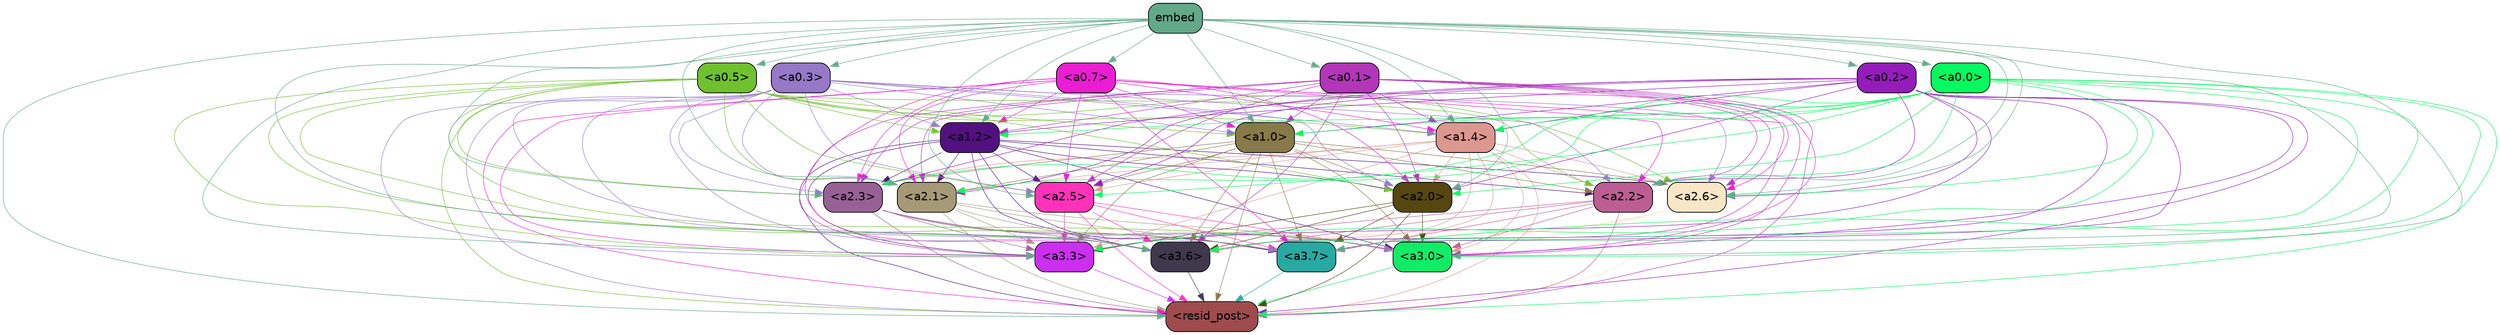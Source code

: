 strict digraph "" {
	graph [bgcolor=transparent,
		layout=dot,
		overlap=false,
		splines=true
	];
	"<a3.7>"	[color=black,
		fillcolor="#28a9a2",
		fontname=Helvetica,
		shape=box,
		style="filled, rounded"];
	"<resid_post>"	[color=black,
		fillcolor="#9e4c4e",
		fontname=Helvetica,
		shape=box,
		style="filled, rounded"];
	"<a3.7>" -> "<resid_post>"	[color="#28a9a2",
		penwidth=0.6];
	"<a3.6>"	[color=black,
		fillcolor="#40384d",
		fontname=Helvetica,
		shape=box,
		style="filled, rounded"];
	"<a3.6>" -> "<resid_post>"	[color="#40384d",
		penwidth=0.6];
	"<a3.3>"	[color=black,
		fillcolor="#cc2fef",
		fontname=Helvetica,
		shape=box,
		style="filled, rounded"];
	"<a3.3>" -> "<resid_post>"	[color="#cc2fef",
		penwidth=0.6];
	"<a3.0>"	[color=black,
		fillcolor="#11ec67",
		fontname=Helvetica,
		shape=box,
		style="filled, rounded"];
	"<a3.0>" -> "<resid_post>"	[color="#11ec67",
		penwidth=0.6];
	"<a2.6>"	[color=black,
		fillcolor="#f8e7c7",
		fontname=Helvetica,
		shape=box,
		style="filled, rounded"];
	"<a2.6>" -> "<a3.7>"	[color="#f8e7c7",
		penwidth=0.6];
	"<a2.6>" -> "<resid_post>"	[color="#f8e7c7",
		penwidth=0.6];
	"<a2.6>" -> "<a3.6>"	[color="#f8e7c7",
		penwidth=0.6];
	"<a2.6>" -> "<a3.3>"	[color="#f8e7c7",
		penwidth=0.6];
	"<a2.6>" -> "<a3.0>"	[color="#f8e7c7",
		penwidth=0.6];
	"<a2.5>"	[color=black,
		fillcolor="#ff33b9",
		fontname=Helvetica,
		shape=box,
		style="filled, rounded"];
	"<a2.5>" -> "<a3.7>"	[color="#ff33b9",
		penwidth=0.6];
	"<a2.5>" -> "<resid_post>"	[color="#ff33b9",
		penwidth=0.6];
	"<a2.5>" -> "<a3.6>"	[color="#ff33b9",
		penwidth=0.6];
	"<a2.5>" -> "<a3.3>"	[color="#ff33b9",
		penwidth=0.6];
	"<a2.5>" -> "<a3.0>"	[color="#ff33b9",
		penwidth=0.6];
	"<a2.3>"	[color=black,
		fillcolor="#986196",
		fontname=Helvetica,
		shape=box,
		style="filled, rounded"];
	"<a2.3>" -> "<a3.7>"	[color="#986196",
		penwidth=0.6];
	"<a2.3>" -> "<resid_post>"	[color="#986196",
		penwidth=0.6];
	"<a2.3>" -> "<a3.6>"	[color="#986196",
		penwidth=0.6];
	"<a2.3>" -> "<a3.3>"	[color="#986196",
		penwidth=0.6];
	"<a2.3>" -> "<a3.0>"	[color="#986196",
		penwidth=0.6];
	"<a2.2>"	[color=black,
		fillcolor="#bc5e93",
		fontname=Helvetica,
		shape=box,
		style="filled, rounded"];
	"<a2.2>" -> "<a3.7>"	[color="#bc5e93",
		penwidth=0.6];
	"<a2.2>" -> "<resid_post>"	[color="#bc5e93",
		penwidth=0.6];
	"<a2.2>" -> "<a3.6>"	[color="#bc5e93",
		penwidth=0.6];
	"<a2.2>" -> "<a3.3>"	[color="#bc5e93",
		penwidth=0.6];
	"<a2.2>" -> "<a3.0>"	[color="#bc5e93",
		penwidth=0.6];
	"<a2.1>"	[color=black,
		fillcolor="#a69a76",
		fontname=Helvetica,
		shape=box,
		style="filled, rounded"];
	"<a2.1>" -> "<a3.7>"	[color="#a69a76",
		penwidth=0.6];
	"<a2.1>" -> "<resid_post>"	[color="#a69a76",
		penwidth=0.6];
	"<a2.1>" -> "<a3.6>"	[color="#a69a76",
		penwidth=0.6];
	"<a2.1>" -> "<a3.3>"	[color="#a69a76",
		penwidth=0.6];
	"<a2.1>" -> "<a3.0>"	[color="#a69a76",
		penwidth=0.6];
	"<a2.0>"	[color=black,
		fillcolor="#564710",
		fontname=Helvetica,
		shape=box,
		style="filled, rounded"];
	"<a2.0>" -> "<a3.7>"	[color="#564710",
		penwidth=0.6];
	"<a2.0>" -> "<resid_post>"	[color="#564710",
		penwidth=0.6];
	"<a2.0>" -> "<a3.6>"	[color="#564710",
		penwidth=0.6];
	"<a2.0>" -> "<a3.3>"	[color="#564710",
		penwidth=0.6];
	"<a2.0>" -> "<a3.0>"	[color="#564710",
		penwidth=0.6];
	"<a1.4>"	[color=black,
		fillcolor="#dc9790",
		fontname=Helvetica,
		shape=box,
		style="filled, rounded"];
	"<a1.4>" -> "<a3.7>"	[color="#dc9790",
		penwidth=0.6];
	"<a1.4>" -> "<resid_post>"	[color="#dc9790",
		penwidth=0.6];
	"<a1.4>" -> "<a3.6>"	[color="#dc9790",
		penwidth=0.6];
	"<a1.4>" -> "<a3.3>"	[color="#dc9790",
		penwidth=0.6];
	"<a1.4>" -> "<a3.0>"	[color="#dc9790",
		penwidth=0.6];
	"<a1.4>" -> "<a2.6>"	[color="#dc9790",
		penwidth=0.6];
	"<a1.4>" -> "<a2.5>"	[color="#dc9790",
		penwidth=0.6];
	"<a1.4>" -> "<a2.3>"	[color="#dc9790",
		penwidth=0.6];
	"<a1.4>" -> "<a2.2>"	[color="#dc9790",
		penwidth=0.6];
	"<a1.4>" -> "<a2.1>"	[color="#dc9790",
		penwidth=0.6];
	"<a1.4>" -> "<a2.0>"	[color="#dc9790",
		penwidth=0.6];
	"<a1.2>"	[color=black,
		fillcolor="#521080",
		fontname=Helvetica,
		shape=box,
		style="filled, rounded"];
	"<a1.2>" -> "<a3.7>"	[color="#521080",
		penwidth=0.6];
	"<a1.2>" -> "<resid_post>"	[color="#521080",
		penwidth=0.6];
	"<a1.2>" -> "<a3.6>"	[color="#521080",
		penwidth=0.6];
	"<a1.2>" -> "<a3.3>"	[color="#521080",
		penwidth=0.6];
	"<a1.2>" -> "<a3.0>"	[color="#521080",
		penwidth=0.6];
	"<a1.2>" -> "<a2.6>"	[color="#521080",
		penwidth=0.6];
	"<a1.2>" -> "<a2.5>"	[color="#521080",
		penwidth=0.6];
	"<a1.2>" -> "<a2.3>"	[color="#521080",
		penwidth=0.6];
	"<a1.2>" -> "<a2.2>"	[color="#521080",
		penwidth=0.6];
	"<a1.2>" -> "<a2.1>"	[color="#521080",
		penwidth=0.6];
	"<a1.2>" -> "<a2.0>"	[color="#521080",
		penwidth=0.6];
	"<a1.0>"	[color=black,
		fillcolor="#88794a",
		fontname=Helvetica,
		shape=box,
		style="filled, rounded"];
	"<a1.0>" -> "<a3.7>"	[color="#88794a",
		penwidth=0.6];
	"<a1.0>" -> "<resid_post>"	[color="#88794a",
		penwidth=0.6];
	"<a1.0>" -> "<a3.6>"	[color="#88794a",
		penwidth=0.6];
	"<a1.0>" -> "<a3.3>"	[color="#88794a",
		penwidth=0.6];
	"<a1.0>" -> "<a3.0>"	[color="#88794a",
		penwidth=0.6];
	"<a1.0>" -> "<a2.6>"	[color="#88794a",
		penwidth=0.6];
	"<a1.0>" -> "<a2.5>"	[color="#88794a",
		penwidth=0.6];
	"<a1.0>" -> "<a2.3>"	[color="#88794a",
		penwidth=0.6];
	"<a1.0>" -> "<a2.2>"	[color="#88794a",
		penwidth=0.6];
	"<a1.0>" -> "<a2.1>"	[color="#88794a",
		penwidth=0.6];
	"<a1.0>" -> "<a2.0>"	[color="#88794a",
		penwidth=0.6];
	"<a0.7>"	[color=black,
		fillcolor="#eb1dd3",
		fontname=Helvetica,
		shape=box,
		style="filled, rounded"];
	"<a0.7>" -> "<a3.7>"	[color="#eb1dd3",
		penwidth=0.6];
	"<a0.7>" -> "<resid_post>"	[color="#eb1dd3",
		penwidth=0.6];
	"<a0.7>" -> "<a3.6>"	[color="#eb1dd3",
		penwidth=0.6];
	"<a0.7>" -> "<a3.3>"	[color="#eb1dd3",
		penwidth=0.6];
	"<a0.7>" -> "<a3.0>"	[color="#eb1dd3",
		penwidth=0.6];
	"<a0.7>" -> "<a2.6>"	[color="#eb1dd3",
		penwidth=0.6];
	"<a0.7>" -> "<a2.5>"	[color="#eb1dd3",
		penwidth=0.6];
	"<a0.7>" -> "<a2.3>"	[color="#eb1dd3",
		penwidth=0.6];
	"<a0.7>" -> "<a2.2>"	[color="#eb1dd3",
		penwidth=0.6];
	"<a0.7>" -> "<a2.1>"	[color="#eb1dd3",
		penwidth=0.6];
	"<a0.7>" -> "<a2.0>"	[color="#eb1dd3",
		penwidth=0.6];
	"<a0.7>" -> "<a1.4>"	[color="#eb1dd3",
		penwidth=0.6];
	"<a0.7>" -> "<a1.2>"	[color="#eb1dd3",
		penwidth=0.6];
	"<a0.7>" -> "<a1.0>"	[color="#eb1dd3",
		penwidth=0.6];
	"<a0.5>"	[color=black,
		fillcolor="#70c12f",
		fontname=Helvetica,
		shape=box,
		style="filled, rounded"];
	"<a0.5>" -> "<a3.7>"	[color="#70c12f",
		penwidth=0.6];
	"<a0.5>" -> "<resid_post>"	[color="#70c12f",
		penwidth=0.6];
	"<a0.5>" -> "<a3.6>"	[color="#70c12f",
		penwidth=0.6];
	"<a0.5>" -> "<a3.3>"	[color="#70c12f",
		penwidth=0.6];
	"<a0.5>" -> "<a3.0>"	[color="#70c12f",
		penwidth=0.6];
	"<a0.5>" -> "<a2.6>"	[color="#70c12f",
		penwidth=0.6];
	"<a0.5>" -> "<a2.5>"	[color="#70c12f",
		penwidth=0.6];
	"<a0.5>" -> "<a2.3>"	[color="#70c12f",
		penwidth=0.6];
	"<a0.5>" -> "<a2.2>"	[color="#70c12f",
		penwidth=0.6];
	"<a0.5>" -> "<a2.1>"	[color="#70c12f",
		penwidth=0.6];
	"<a0.5>" -> "<a2.0>"	[color="#70c12f",
		penwidth=0.6];
	"<a0.5>" -> "<a1.4>"	[color="#70c12f",
		penwidth=0.6];
	"<a0.5>" -> "<a1.2>"	[color="#70c12f",
		penwidth=0.6];
	"<a0.5>" -> "<a1.0>"	[color="#70c12f",
		penwidth=0.6];
	"<a0.3>"	[color=black,
		fillcolor="#9578c6",
		fontname=Helvetica,
		shape=box,
		style="filled, rounded"];
	"<a0.3>" -> "<a3.7>"	[color="#9578c6",
		penwidth=0.6];
	"<a0.3>" -> "<resid_post>"	[color="#9578c6",
		penwidth=0.6];
	"<a0.3>" -> "<a3.6>"	[color="#9578c6",
		penwidth=0.6];
	"<a0.3>" -> "<a3.3>"	[color="#9578c6",
		penwidth=0.6];
	"<a0.3>" -> "<a3.0>"	[color="#9578c6",
		penwidth=0.6];
	"<a0.3>" -> "<a2.6>"	[color="#9578c6",
		penwidth=0.6];
	"<a0.3>" -> "<a2.5>"	[color="#9578c6",
		penwidth=0.6];
	"<a0.3>" -> "<a2.3>"	[color="#9578c6",
		penwidth=0.6];
	"<a0.3>" -> "<a2.2>"	[color="#9578c6",
		penwidth=0.6];
	"<a0.3>" -> "<a2.1>"	[color="#9578c6",
		penwidth=0.6];
	"<a0.3>" -> "<a2.0>"	[color="#9578c6",
		penwidth=0.6];
	"<a0.3>" -> "<a1.4>"	[color="#9578c6",
		penwidth=0.6];
	"<a0.3>" -> "<a1.2>"	[color="#9578c6",
		penwidth=0.6];
	"<a0.3>" -> "<a1.0>"	[color="#9578c6",
		penwidth=0.6];
	"<a0.2>"	[color=black,
		fillcolor="#951cbb",
		fontname=Helvetica,
		shape=box,
		style="filled, rounded"];
	"<a0.2>" -> "<a3.7>"	[color="#951cbb",
		penwidth=0.6];
	"<a0.2>" -> "<resid_post>"	[color="#951cbb",
		penwidth=0.6];
	"<a0.2>" -> "<a3.6>"	[color="#951cbb",
		penwidth=0.6];
	"<a0.2>" -> "<a3.3>"	[color="#951cbb",
		penwidth=0.6];
	"<a0.2>" -> "<a3.0>"	[color="#951cbb",
		penwidth=0.6];
	"<a0.2>" -> "<a2.6>"	[color="#951cbb",
		penwidth=0.6];
	"<a0.2>" -> "<a2.5>"	[color="#951cbb",
		penwidth=0.6];
	"<a0.2>" -> "<a2.3>"	[color="#951cbb",
		penwidth=0.6];
	"<a0.2>" -> "<a2.2>"	[color="#951cbb",
		penwidth=0.6];
	"<a0.2>" -> "<a2.1>"	[color="#951cbb",
		penwidth=0.6];
	"<a0.2>" -> "<a2.0>"	[color="#951cbb",
		penwidth=0.6];
	"<a0.2>" -> "<a1.4>"	[color="#951cbb",
		penwidth=0.6];
	"<a0.2>" -> "<a1.2>"	[color="#951cbb",
		penwidth=0.6];
	"<a0.2>" -> "<a1.0>"	[color="#951cbb",
		penwidth=0.6];
	"<a0.1>"	[color=black,
		fillcolor="#b336b9",
		fontname=Helvetica,
		shape=box,
		style="filled, rounded"];
	"<a0.1>" -> "<a3.7>"	[color="#b336b9",
		penwidth=0.6];
	"<a0.1>" -> "<resid_post>"	[color="#b336b9",
		penwidth=0.6];
	"<a0.1>" -> "<a3.6>"	[color="#b336b9",
		penwidth=0.6];
	"<a0.1>" -> "<a3.3>"	[color="#b336b9",
		penwidth=0.6];
	"<a0.1>" -> "<a3.0>"	[color="#b336b9",
		penwidth=0.6];
	"<a0.1>" -> "<a2.6>"	[color="#b336b9",
		penwidth=0.6];
	"<a0.1>" -> "<a2.5>"	[color="#b336b9",
		penwidth=0.6];
	"<a0.1>" -> "<a2.3>"	[color="#b336b9",
		penwidth=0.6];
	"<a0.1>" -> "<a2.2>"	[color="#b336b9",
		penwidth=0.6];
	"<a0.1>" -> "<a2.1>"	[color="#b336b9",
		penwidth=0.6];
	"<a0.1>" -> "<a2.0>"	[color="#b336b9",
		penwidth=0.6];
	"<a0.1>" -> "<a1.4>"	[color="#b336b9",
		penwidth=0.6];
	"<a0.1>" -> "<a1.2>"	[color="#b336b9",
		penwidth=0.6];
	"<a0.1>" -> "<a1.0>"	[color="#b336b9",
		penwidth=0.6];
	"<a0.0>"	[color=black,
		fillcolor="#06f95f",
		fontname=Helvetica,
		shape=box,
		style="filled, rounded"];
	"<a0.0>" -> "<a3.7>"	[color="#06f95f",
		penwidth=0.6];
	"<a0.0>" -> "<resid_post>"	[color="#06f95f",
		penwidth=0.6];
	"<a0.0>" -> "<a3.6>"	[color="#06f95f",
		penwidth=0.6];
	"<a0.0>" -> "<a3.3>"	[color="#06f95f",
		penwidth=0.6];
	"<a0.0>" -> "<a3.0>"	[color="#06f95f",
		penwidth=0.6];
	"<a0.0>" -> "<a2.6>"	[color="#06f95f",
		penwidth=0.6];
	"<a0.0>" -> "<a2.5>"	[color="#06f95f",
		penwidth=0.6];
	"<a0.0>" -> "<a2.3>"	[color="#06f95f",
		penwidth=0.6];
	"<a0.0>" -> "<a2.2>"	[color="#06f95f",
		penwidth=0.6];
	"<a0.0>" -> "<a2.1>"	[color="#06f95f",
		penwidth=0.6];
	"<a0.0>" -> "<a2.0>"	[color="#06f95f",
		penwidth=0.6];
	"<a0.0>" -> "<a1.4>"	[color="#06f95f",
		penwidth=0.6];
	"<a0.0>" -> "<a1.2>"	[color="#06f95f",
		penwidth=0.6];
	"<a0.0>" -> "<a1.0>"	[color="#06f95f",
		penwidth=0.6];
	embed	[color=black,
		fillcolor="#61a988",
		fontname=Helvetica,
		shape=box,
		style="filled, rounded"];
	embed -> "<a3.7>"	[color="#61a988",
		penwidth=0.6];
	embed -> "<resid_post>"	[color="#61a988",
		penwidth=0.6];
	embed -> "<a3.6>"	[color="#61a988",
		penwidth=0.6];
	embed -> "<a3.3>"	[color="#61a988",
		penwidth=0.6];
	embed -> "<a3.0>"	[color="#61a988",
		penwidth=0.6];
	embed -> "<a2.6>"	[color="#61a988",
		penwidth=0.6];
	embed -> "<a2.5>"	[color="#61a988",
		penwidth=0.6];
	embed -> "<a2.3>"	[color="#61a988",
		penwidth=0.6];
	embed -> "<a2.2>"	[color="#61a988",
		penwidth=0.6];
	embed -> "<a2.1>"	[color="#61a988",
		penwidth=0.6];
	embed -> "<a2.0>"	[color="#61a988",
		penwidth=0.6];
	embed -> "<a1.4>"	[color="#61a988",
		penwidth=0.6];
	embed -> "<a1.2>"	[color="#61a988",
		penwidth=0.6];
	embed -> "<a1.0>"	[color="#61a988",
		penwidth=0.6];
	embed -> "<a0.7>"	[color="#61a988",
		penwidth=0.6];
	embed -> "<a0.5>"	[color="#61a988",
		penwidth=0.6];
	embed -> "<a0.3>"	[color="#61a988",
		penwidth=0.6];
	embed -> "<a0.2>"	[color="#61a988",
		penwidth=0.6];
	embed -> "<a0.1>"	[color="#61a988",
		penwidth=0.6];
	embed -> "<a0.0>"	[color="#61a988",
		penwidth=0.6];
}
